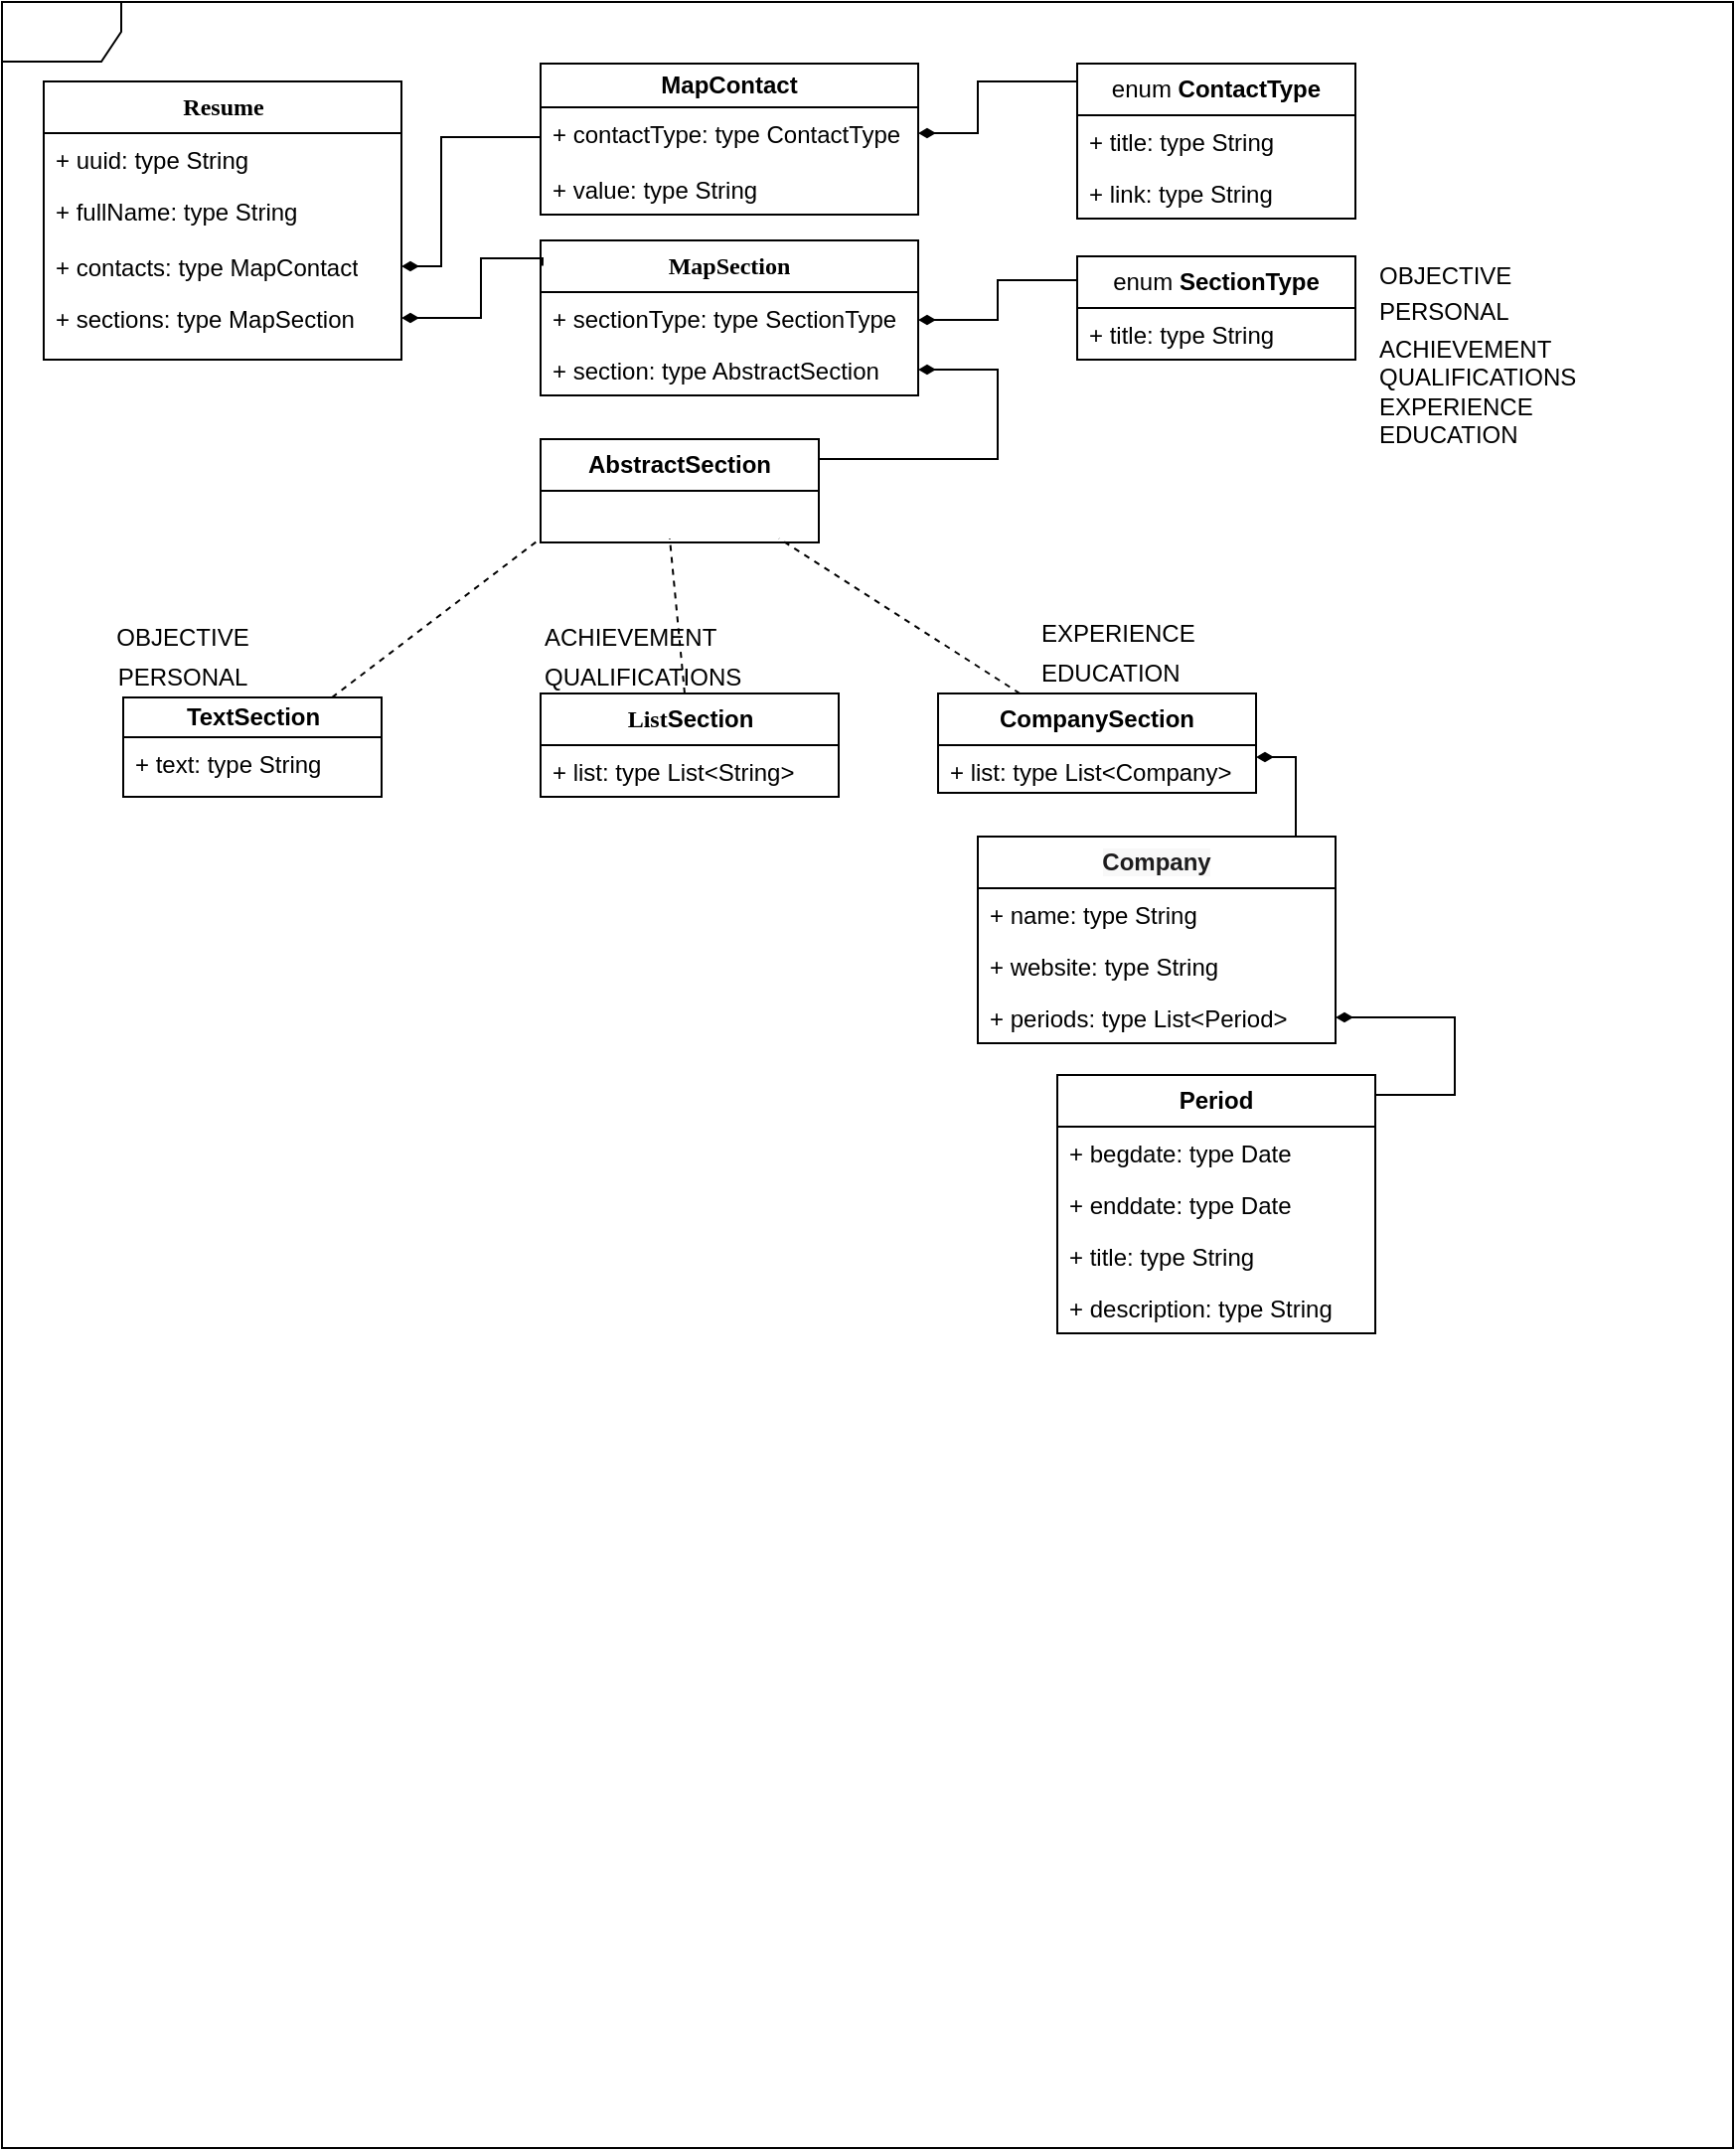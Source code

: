 <mxfile version="24.8.0">
  <diagram name="Page-1" id="c4acf3e9-155e-7222-9cf6-157b1a14988f">
    <mxGraphModel dx="1879" dy="745" grid="1" gridSize="10" guides="1" tooltips="1" connect="1" arrows="1" fold="1" page="1" pageScale="1" pageWidth="850" pageHeight="1100" background="none" math="0" shadow="0">
      <root>
        <mxCell id="0" />
        <mxCell id="1" parent="0" />
        <mxCell id="17acba5748e5396b-1" value="&lt;span style=&quot;color: rgba(0, 0, 0, 0); font-family: monospace; font-size: 0px; text-align: start; text-wrap-mode: nowrap;&quot;&gt;%3CmxGraphModel%3E%3Croot%3E%3CmxCell%20id%3D%220%22%2F%3E%3CmxCell%20id%3D%221%22%20parent%3D%220%22%2F%3E%3CmxCell%20id%3D%222%22%20value%3D%22%26lt%3Bspan%20style%3D%26quot%3Btext-align%3A%20left%3B%26quot%3B%26gt%3BOBJECTIVE%26lt%3B%2Fspan%26gt%3B%22%20style%3D%22text%3Bhtml%3D1%3Balign%3Dcenter%3BverticalAlign%3Dmiddle%3BwhiteSpace%3Dwrap%3Brounded%3D0%3B%22%20vertex%3D%221%22%20parent%3D%221%22%3E%3CmxGeometry%20x%3D%2240%22%20y%3D%22310%22%20width%3D%2260%22%20height%3D%2220%22%20as%3D%22geometry%22%2F%3E%3C%2FmxCell%3E%3C%2Froot%3E%3C%2FmxGraphModel%3E&lt;/span&gt;" style="shape=umlFrame;whiteSpace=wrap;html=1;rounded=0;shadow=0;comic=0;labelBackgroundColor=none;strokeWidth=1;fontFamily=Verdana;fontSize=10;align=center;" parent="1" vertex="1">
          <mxGeometry x="-21" width="871" height="1080" as="geometry" />
        </mxCell>
        <mxCell id="17acba5748e5396b-20" value="&lt;font style=&quot;font-size: 12px;&quot;&gt;&lt;b&gt;Resume&lt;/b&gt;&lt;/font&gt;" style="swimlane;html=1;fontStyle=0;childLayout=stackLayout;horizontal=1;startSize=26;fillColor=none;horizontalStack=0;resizeParent=1;resizeLast=0;collapsible=1;marginBottom=0;swimlaneFillColor=#ffffff;rounded=0;shadow=0;comic=0;labelBackgroundColor=none;strokeWidth=1;fontFamily=Verdana;fontSize=10;align=center;" parent="1" vertex="1">
          <mxGeometry y="40" width="180" height="140" as="geometry" />
        </mxCell>
        <mxCell id="17acba5748e5396b-21" value="+ uuid: type String" style="text;html=1;strokeColor=none;fillColor=none;align=left;verticalAlign=top;spacingLeft=4;spacingRight=4;whiteSpace=wrap;overflow=hidden;rotatable=0;points=[[0,0.5],[1,0.5]];portConstraint=eastwest;" parent="17acba5748e5396b-20" vertex="1">
          <mxGeometry y="26" width="180" height="26" as="geometry" />
        </mxCell>
        <mxCell id="17acba5748e5396b-24" value="+ fullName: type String" style="text;html=1;strokeColor=none;fillColor=none;align=left;verticalAlign=top;spacingLeft=4;spacingRight=4;whiteSpace=wrap;overflow=hidden;rotatable=0;points=[[0,0.5],[1,0.5]];portConstraint=eastwest;" parent="17acba5748e5396b-20" vertex="1">
          <mxGeometry y="52" width="180" height="28" as="geometry" />
        </mxCell>
        <mxCell id="nUuIiGJIQyJnDqIDd3Fc-6" value="+ contacts: type MapContact" style="text;strokeColor=none;fillColor=none;align=left;verticalAlign=top;spacingLeft=4;spacingRight=4;overflow=hidden;rotatable=0;points=[[0,0.5],[1,0.5]];portConstraint=eastwest;whiteSpace=wrap;html=1;" parent="17acba5748e5396b-20" vertex="1">
          <mxGeometry y="80" width="180" height="26" as="geometry" />
        </mxCell>
        <mxCell id="nUuIiGJIQyJnDqIDd3Fc-5" value="+ sections: type MapSection" style="text;strokeColor=none;fillColor=none;align=left;verticalAlign=top;spacingLeft=4;spacingRight=4;overflow=hidden;rotatable=0;points=[[0,0.5],[1,0.5]];portConstraint=eastwest;whiteSpace=wrap;html=1;" parent="17acba5748e5396b-20" vertex="1">
          <mxGeometry y="106" width="180" height="26" as="geometry" />
        </mxCell>
        <mxCell id="nUuIiGJIQyJnDqIDd3Fc-33" style="edgeStyle=orthogonalEdgeStyle;rounded=0;orthogonalLoop=1;jettySize=auto;html=1;endArrow=diamondThin;endFill=1;exitX=0.005;exitY=0.163;exitDx=0;exitDy=0;exitPerimeter=0;" parent="1" source="9hCajEY7KA2JkdDaErv1-3" target="nUuIiGJIQyJnDqIDd3Fc-5" edge="1">
          <mxGeometry relative="1" as="geometry">
            <Array as="points">
              <mxPoint x="220" y="129" />
              <mxPoint x="220" y="159" />
            </Array>
            <mxPoint x="240" y="150" as="sourcePoint" />
          </mxGeometry>
        </mxCell>
        <mxCell id="nUuIiGJIQyJnDqIDd3Fc-38" value="enum &lt;b&gt;ContactType&lt;/b&gt;" style="swimlane;fontStyle=0;childLayout=stackLayout;horizontal=1;startSize=26;fillColor=none;horizontalStack=0;resizeParent=1;resizeParentMax=0;resizeLast=0;collapsible=1;marginBottom=0;whiteSpace=wrap;html=1;" parent="1" vertex="1">
          <mxGeometry x="520" y="31" width="140" height="78" as="geometry" />
        </mxCell>
        <mxCell id="nUuIiGJIQyJnDqIDd3Fc-39" value="+ title: type String" style="text;strokeColor=none;fillColor=none;align=left;verticalAlign=top;spacingLeft=4;spacingRight=4;overflow=hidden;rotatable=0;points=[[0,0.5],[1,0.5]];portConstraint=eastwest;whiteSpace=wrap;html=1;" parent="nUuIiGJIQyJnDqIDd3Fc-38" vertex="1">
          <mxGeometry y="26" width="140" height="26" as="geometry" />
        </mxCell>
        <mxCell id="nUuIiGJIQyJnDqIDd3Fc-41" value="+ link: type String" style="text;strokeColor=none;fillColor=none;align=left;verticalAlign=top;spacingLeft=4;spacingRight=4;overflow=hidden;rotatable=0;points=[[0,0.5],[1,0.5]];portConstraint=eastwest;whiteSpace=wrap;html=1;" parent="nUuIiGJIQyJnDqIDd3Fc-38" vertex="1">
          <mxGeometry y="52" width="140" height="26" as="geometry" />
        </mxCell>
        <mxCell id="nUuIiGJIQyJnDqIDd3Fc-47" style="edgeStyle=orthogonalEdgeStyle;rounded=0;orthogonalLoop=1;jettySize=auto;html=1;endArrow=diamondThin;endFill=1;" parent="1" source="nUuIiGJIQyJnDqIDd3Fc-42" target="nUuIiGJIQyJnDqIDd3Fc-6" edge="1">
          <mxGeometry relative="1" as="geometry">
            <Array as="points">
              <mxPoint x="200" y="68" />
              <mxPoint x="200" y="133" />
            </Array>
          </mxGeometry>
        </mxCell>
        <mxCell id="nUuIiGJIQyJnDqIDd3Fc-42" value="&lt;b&gt;MapContact&lt;/b&gt;" style="swimlane;fontStyle=0;childLayout=stackLayout;horizontal=1;startSize=22;fillColor=none;horizontalStack=0;resizeParent=1;resizeParentMax=0;resizeLast=0;collapsible=1;marginBottom=0;whiteSpace=wrap;html=1;" parent="1" vertex="1">
          <mxGeometry x="250" y="31" width="190" height="76" as="geometry" />
        </mxCell>
        <mxCell id="nUuIiGJIQyJnDqIDd3Fc-43" value="+ contactType: type&amp;nbsp;&lt;span style=&quot;text-align: center;&quot;&gt;ContactType&lt;/span&gt;" style="text;strokeColor=none;fillColor=none;align=left;verticalAlign=top;spacingLeft=4;spacingRight=4;overflow=hidden;rotatable=0;points=[[0,0.5],[1,0.5]];portConstraint=eastwest;whiteSpace=wrap;html=1;" parent="nUuIiGJIQyJnDqIDd3Fc-42" vertex="1">
          <mxGeometry y="22" width="190" height="28" as="geometry" />
        </mxCell>
        <mxCell id="9hCajEY7KA2JkdDaErv1-1" value="+ value: type String" style="text;strokeColor=none;fillColor=none;align=left;verticalAlign=top;spacingLeft=4;spacingRight=4;overflow=hidden;rotatable=0;points=[[0,0.5],[1,0.5]];portConstraint=eastwest;whiteSpace=wrap;html=1;" vertex="1" parent="nUuIiGJIQyJnDqIDd3Fc-42">
          <mxGeometry y="50" width="190" height="26" as="geometry" />
        </mxCell>
        <mxCell id="nUuIiGJIQyJnDqIDd3Fc-48" style="edgeStyle=orthogonalEdgeStyle;rounded=0;orthogonalLoop=1;jettySize=auto;html=1;endArrow=diamondThin;endFill=1;" parent="1" source="nUuIiGJIQyJnDqIDd3Fc-38" target="nUuIiGJIQyJnDqIDd3Fc-43" edge="1">
          <mxGeometry relative="1" as="geometry">
            <mxPoint x="640" y="95" as="sourcePoint" />
            <Array as="points">
              <mxPoint x="470" y="40" />
              <mxPoint x="470" y="66" />
            </Array>
          </mxGeometry>
        </mxCell>
        <mxCell id="9hCajEY7KA2JkdDaErv1-3" value="&lt;span style=&quot;font-family: Verdana; text-wrap-mode: nowrap;&quot;&gt;&lt;b&gt;MapSection&lt;/b&gt;&lt;/span&gt;" style="swimlane;fontStyle=0;childLayout=stackLayout;horizontal=1;startSize=26;fillColor=none;horizontalStack=0;resizeParent=1;resizeParentMax=0;resizeLast=0;collapsible=1;marginBottom=0;whiteSpace=wrap;html=1;" vertex="1" parent="1">
          <mxGeometry x="250" y="120" width="190" height="78" as="geometry" />
        </mxCell>
        <mxCell id="9hCajEY7KA2JkdDaErv1-12" value="+ sectionType: type SectionType" style="text;strokeColor=none;fillColor=none;align=left;verticalAlign=top;spacingLeft=4;spacingRight=4;overflow=hidden;rotatable=0;points=[[0,0.5],[1,0.5]];portConstraint=eastwest;whiteSpace=wrap;html=1;" vertex="1" parent="9hCajEY7KA2JkdDaErv1-3">
          <mxGeometry y="26" width="190" height="26" as="geometry" />
        </mxCell>
        <mxCell id="9hCajEY7KA2JkdDaErv1-4" value="+ section: type AbstractSection" style="text;strokeColor=none;fillColor=none;align=left;verticalAlign=top;spacingLeft=4;spacingRight=4;overflow=hidden;rotatable=0;points=[[0,0.5],[1,0.5]];portConstraint=eastwest;whiteSpace=wrap;html=1;" vertex="1" parent="9hCajEY7KA2JkdDaErv1-3">
          <mxGeometry y="52" width="190" height="26" as="geometry" />
        </mxCell>
        <mxCell id="9hCajEY7KA2JkdDaErv1-7" value="enum&amp;nbsp;&lt;span style=&quot;text-align: left;&quot;&gt;&lt;b&gt;SectionType&lt;/b&gt;&lt;/span&gt;" style="swimlane;fontStyle=0;childLayout=stackLayout;horizontal=1;startSize=26;fillColor=none;horizontalStack=0;resizeParent=1;resizeParentMax=0;resizeLast=0;collapsible=1;marginBottom=0;whiteSpace=wrap;html=1;" vertex="1" parent="1">
          <mxGeometry x="520" y="128" width="140" height="52" as="geometry" />
        </mxCell>
        <mxCell id="9hCajEY7KA2JkdDaErv1-8" value="+ title: type String" style="text;strokeColor=none;fillColor=none;align=left;verticalAlign=top;spacingLeft=4;spacingRight=4;overflow=hidden;rotatable=0;points=[[0,0.5],[1,0.5]];portConstraint=eastwest;whiteSpace=wrap;html=1;" vertex="1" parent="9hCajEY7KA2JkdDaErv1-7">
          <mxGeometry y="26" width="140" height="26" as="geometry" />
        </mxCell>
        <mxCell id="9hCajEY7KA2JkdDaErv1-11" style="edgeStyle=orthogonalEdgeStyle;rounded=0;orthogonalLoop=1;jettySize=auto;html=1;endArrow=diamondThin;endFill=1;" edge="1" parent="1" source="9hCajEY7KA2JkdDaErv1-7" target="9hCajEY7KA2JkdDaErv1-3">
          <mxGeometry relative="1" as="geometry">
            <mxPoint x="610" y="50" as="sourcePoint" />
            <mxPoint x="538" y="76" as="targetPoint" />
            <Array as="points">
              <mxPoint x="480" y="140" />
              <mxPoint x="480" y="160" />
            </Array>
          </mxGeometry>
        </mxCell>
        <mxCell id="9hCajEY7KA2JkdDaErv1-14" value="&lt;span style=&quot;text-align: left;&quot;&gt;&lt;b&gt;AbstractSection&lt;/b&gt;&lt;/span&gt;" style="swimlane;fontStyle=0;childLayout=stackLayout;horizontal=1;startSize=26;fillColor=none;horizontalStack=0;resizeParent=1;resizeParentMax=0;resizeLast=0;collapsible=1;marginBottom=0;whiteSpace=wrap;html=1;" vertex="1" parent="1">
          <mxGeometry x="250" y="220" width="140" height="52" as="geometry" />
        </mxCell>
        <mxCell id="9hCajEY7KA2JkdDaErv1-18" value="&lt;span style=&quot;font-family: Helvetica; font-size: 12px; text-align: left; text-wrap-mode: wrap;&quot;&gt;&lt;b&gt;TextSection&lt;/b&gt;&lt;/span&gt;" style="swimlane;html=1;fontStyle=0;childLayout=stackLayout;horizontal=1;startSize=20;fillColor=none;horizontalStack=0;resizeParent=1;resizeLast=0;collapsible=1;marginBottom=0;swimlaneFillColor=#ffffff;rounded=0;shadow=0;comic=0;labelBackgroundColor=none;strokeWidth=1;fontFamily=Verdana;fontSize=10;align=center;" vertex="1" parent="1">
          <mxGeometry x="40" y="350" width="130" height="50" as="geometry" />
        </mxCell>
        <mxCell id="9hCajEY7KA2JkdDaErv1-20" value="+ text: type String" style="text;html=1;strokeColor=none;fillColor=none;align=left;verticalAlign=top;spacingLeft=4;spacingRight=4;whiteSpace=wrap;overflow=hidden;rotatable=0;points=[[0,0.5],[1,0.5]];portConstraint=eastwest;" vertex="1" parent="9hCajEY7KA2JkdDaErv1-18">
          <mxGeometry y="20" width="130" height="26" as="geometry" />
        </mxCell>
        <mxCell id="9hCajEY7KA2JkdDaErv1-21" value="&lt;b&gt;&lt;font style=&quot;font-size: 12px;&quot;&gt;List&lt;/font&gt;&lt;span style=&quot;font-family: Helvetica; font-size: 12px; text-align: left; text-wrap-mode: wrap;&quot;&gt;Section&lt;/span&gt;&lt;/b&gt;" style="swimlane;html=1;fontStyle=0;childLayout=stackLayout;horizontal=1;startSize=26;fillColor=none;horizontalStack=0;resizeParent=1;resizeLast=0;collapsible=1;marginBottom=0;swimlaneFillColor=#ffffff;rounded=0;shadow=0;comic=0;labelBackgroundColor=none;strokeWidth=1;fontFamily=Verdana;fontSize=10;align=center;" vertex="1" parent="1">
          <mxGeometry x="250" y="348" width="150" height="52" as="geometry" />
        </mxCell>
        <mxCell id="9hCajEY7KA2JkdDaErv1-23" value="+ list: type List&amp;lt;String&amp;gt;" style="text;html=1;strokeColor=none;fillColor=none;align=left;verticalAlign=top;spacingLeft=4;spacingRight=4;whiteSpace=wrap;overflow=hidden;rotatable=0;points=[[0,0.5],[1,0.5]];portConstraint=eastwest;" vertex="1" parent="9hCajEY7KA2JkdDaErv1-21">
          <mxGeometry y="26" width="150" height="26" as="geometry" />
        </mxCell>
        <mxCell id="9hCajEY7KA2JkdDaErv1-27" value="&lt;b&gt;CompanySection&lt;/b&gt;" style="swimlane;fontStyle=0;childLayout=stackLayout;horizontal=1;startSize=26;fillColor=none;horizontalStack=0;resizeParent=1;resizeParentMax=0;resizeLast=0;collapsible=1;marginBottom=0;whiteSpace=wrap;html=1;" vertex="1" parent="1">
          <mxGeometry x="450" y="348" width="160" height="50" as="geometry" />
        </mxCell>
        <mxCell id="9hCajEY7KA2JkdDaErv1-30" value="+ list: type List&amp;lt;Company&amp;gt;" style="text;strokeColor=none;fillColor=none;align=left;verticalAlign=top;spacingLeft=4;spacingRight=4;overflow=hidden;rotatable=0;points=[[0,0.5],[1,0.5]];portConstraint=eastwest;whiteSpace=wrap;html=1;" vertex="1" parent="9hCajEY7KA2JkdDaErv1-27">
          <mxGeometry y="26" width="160" height="24" as="geometry" />
        </mxCell>
        <mxCell id="9hCajEY7KA2JkdDaErv1-31" value="&lt;b style=&quot;box-sizing: inherit; color: rgb(29, 28, 29); font-family: Slack-Lato, Slack-Fractions, appleLogo, sans-serif; font-variant-ligatures: common-ligatures; text-align: left; background-color: rgb(248, 248, 248);&quot; data-stringify-type=&quot;bold&quot;&gt;&lt;font style=&quot;font-size: 12px;&quot;&gt;Company&lt;/font&gt;&lt;/b&gt;" style="swimlane;fontStyle=0;childLayout=stackLayout;horizontal=1;startSize=26;fillColor=none;horizontalStack=0;resizeParent=1;resizeParentMax=0;resizeLast=0;collapsible=1;marginBottom=0;whiteSpace=wrap;html=1;" vertex="1" parent="1">
          <mxGeometry x="470" y="420" width="180" height="104" as="geometry" />
        </mxCell>
        <mxCell id="9hCajEY7KA2JkdDaErv1-32" value="+ name: type String" style="text;strokeColor=none;fillColor=none;align=left;verticalAlign=top;spacingLeft=4;spacingRight=4;overflow=hidden;rotatable=0;points=[[0,0.5],[1,0.5]];portConstraint=eastwest;whiteSpace=wrap;html=1;" vertex="1" parent="9hCajEY7KA2JkdDaErv1-31">
          <mxGeometry y="26" width="180" height="26" as="geometry" />
        </mxCell>
        <mxCell id="9hCajEY7KA2JkdDaErv1-33" value="+ website: type&amp;nbsp;&lt;span style=&quot;text-align: center;&quot;&gt;String&lt;/span&gt;" style="text;strokeColor=none;fillColor=none;align=left;verticalAlign=top;spacingLeft=4;spacingRight=4;overflow=hidden;rotatable=0;points=[[0,0.5],[1,0.5]];portConstraint=eastwest;whiteSpace=wrap;html=1;" vertex="1" parent="9hCajEY7KA2JkdDaErv1-31">
          <mxGeometry y="52" width="180" height="26" as="geometry" />
        </mxCell>
        <mxCell id="9hCajEY7KA2JkdDaErv1-34" value="+ periods: type List&amp;lt;Period&amp;gt;" style="text;strokeColor=none;fillColor=none;align=left;verticalAlign=top;spacingLeft=4;spacingRight=4;overflow=hidden;rotatable=0;points=[[0,0.5],[1,0.5]];portConstraint=eastwest;whiteSpace=wrap;html=1;" vertex="1" parent="9hCajEY7KA2JkdDaErv1-31">
          <mxGeometry y="78" width="180" height="26" as="geometry" />
        </mxCell>
        <mxCell id="9hCajEY7KA2JkdDaErv1-35" value="&lt;b&gt;Period&lt;/b&gt;" style="swimlane;fontStyle=0;childLayout=stackLayout;horizontal=1;startSize=26;fillColor=none;horizontalStack=0;resizeParent=1;resizeParentMax=0;resizeLast=0;collapsible=1;marginBottom=0;whiteSpace=wrap;html=1;" vertex="1" parent="1">
          <mxGeometry x="510" y="540" width="160" height="130" as="geometry" />
        </mxCell>
        <mxCell id="9hCajEY7KA2JkdDaErv1-36" value="+ begdate: type Date" style="text;strokeColor=none;fillColor=none;align=left;verticalAlign=top;spacingLeft=4;spacingRight=4;overflow=hidden;rotatable=0;points=[[0,0.5],[1,0.5]];portConstraint=eastwest;whiteSpace=wrap;html=1;" vertex="1" parent="9hCajEY7KA2JkdDaErv1-35">
          <mxGeometry y="26" width="160" height="26" as="geometry" />
        </mxCell>
        <mxCell id="9hCajEY7KA2JkdDaErv1-37" value="+ enddate: type Date" style="text;strokeColor=none;fillColor=none;align=left;verticalAlign=top;spacingLeft=4;spacingRight=4;overflow=hidden;rotatable=0;points=[[0,0.5],[1,0.5]];portConstraint=eastwest;whiteSpace=wrap;html=1;" vertex="1" parent="9hCajEY7KA2JkdDaErv1-35">
          <mxGeometry y="52" width="160" height="26" as="geometry" />
        </mxCell>
        <mxCell id="9hCajEY7KA2JkdDaErv1-38" value="+ title: type String" style="text;strokeColor=none;fillColor=none;align=left;verticalAlign=top;spacingLeft=4;spacingRight=4;overflow=hidden;rotatable=0;points=[[0,0.5],[1,0.5]];portConstraint=eastwest;whiteSpace=wrap;html=1;" vertex="1" parent="9hCajEY7KA2JkdDaErv1-35">
          <mxGeometry y="78" width="160" height="26" as="geometry" />
        </mxCell>
        <mxCell id="9hCajEY7KA2JkdDaErv1-39" value="+ description: type String" style="text;strokeColor=none;fillColor=none;align=left;verticalAlign=top;spacingLeft=4;spacingRight=4;overflow=hidden;rotatable=0;points=[[0,0.5],[1,0.5]];portConstraint=eastwest;whiteSpace=wrap;html=1;" vertex="1" parent="9hCajEY7KA2JkdDaErv1-35">
          <mxGeometry y="104" width="160" height="26" as="geometry" />
        </mxCell>
        <mxCell id="9hCajEY7KA2JkdDaErv1-40" style="edgeStyle=orthogonalEdgeStyle;rounded=0;orthogonalLoop=1;jettySize=auto;html=1;endArrow=diamondThin;endFill=1;" edge="1" parent="1" source="9hCajEY7KA2JkdDaErv1-14" target="9hCajEY7KA2JkdDaErv1-4">
          <mxGeometry relative="1" as="geometry">
            <mxPoint x="550" y="150" as="sourcePoint" />
            <mxPoint x="450" y="170" as="targetPoint" />
            <Array as="points">
              <mxPoint x="480" y="230" />
              <mxPoint x="480" y="185" />
            </Array>
          </mxGeometry>
        </mxCell>
        <mxCell id="9hCajEY7KA2JkdDaErv1-41" value="&lt;span style=&quot;text-align: left;&quot;&gt;OBJECTIVE&lt;/span&gt;" style="text;html=1;align=center;verticalAlign=middle;whiteSpace=wrap;rounded=0;" vertex="1" parent="1">
          <mxGeometry x="40" y="310" width="60" height="20" as="geometry" />
        </mxCell>
        <mxCell id="9hCajEY7KA2JkdDaErv1-42" value="&lt;span style=&quot;text-align: left;&quot;&gt;PERSONAL&lt;/span&gt;" style="text;html=1;align=center;verticalAlign=middle;whiteSpace=wrap;rounded=0;" vertex="1" parent="1">
          <mxGeometry x="40" y="330" width="60" height="20" as="geometry" />
        </mxCell>
        <mxCell id="9hCajEY7KA2JkdDaErv1-43" value="&lt;span style=&quot;&quot;&gt;ACHIEVEMENT&lt;/span&gt;" style="text;html=1;align=left;verticalAlign=middle;whiteSpace=wrap;rounded=0;" vertex="1" parent="1">
          <mxGeometry x="250" y="310" width="100" height="20" as="geometry" />
        </mxCell>
        <mxCell id="9hCajEY7KA2JkdDaErv1-44" value="&lt;span style=&quot;&quot;&gt;QUALIFICATIONS&lt;/span&gt;" style="text;html=1;align=left;verticalAlign=middle;whiteSpace=wrap;rounded=0;" vertex="1" parent="1">
          <mxGeometry x="250" y="330" width="80" height="20" as="geometry" />
        </mxCell>
        <mxCell id="9hCajEY7KA2JkdDaErv1-46" value="" style="endArrow=none;dashed=1;html=1;rounded=0;exitX=0.808;exitY=0;exitDx=0;exitDy=0;exitPerimeter=0;" edge="1" parent="1" source="9hCajEY7KA2JkdDaErv1-18">
          <mxGeometry width="50" height="50" relative="1" as="geometry">
            <mxPoint x="150" y="345" as="sourcePoint" />
            <mxPoint x="250" y="270" as="targetPoint" />
          </mxGeometry>
        </mxCell>
        <mxCell id="9hCajEY7KA2JkdDaErv1-47" value="" style="endArrow=none;dashed=1;html=1;rounded=0;" edge="1" parent="1" source="9hCajEY7KA2JkdDaErv1-21">
          <mxGeometry width="50" height="50" relative="1" as="geometry">
            <mxPoint x="370" y="330" as="sourcePoint" />
            <mxPoint x="315" y="270" as="targetPoint" />
          </mxGeometry>
        </mxCell>
        <mxCell id="9hCajEY7KA2JkdDaErv1-48" value="" style="endArrow=none;dashed=1;html=1;rounded=0;" edge="1" parent="1" source="9hCajEY7KA2JkdDaErv1-27">
          <mxGeometry width="50" height="50" relative="1" as="geometry">
            <mxPoint x="310" y="550" as="sourcePoint" />
            <mxPoint x="370" y="270" as="targetPoint" />
          </mxGeometry>
        </mxCell>
        <mxCell id="9hCajEY7KA2JkdDaErv1-49" value="&lt;span style=&quot;text-align: center;&quot;&gt;EXPERIENCE&lt;/span&gt;" style="text;html=1;align=left;verticalAlign=middle;whiteSpace=wrap;rounded=0;" vertex="1" parent="1">
          <mxGeometry x="500" y="308" width="100" height="20" as="geometry" />
        </mxCell>
        <mxCell id="9hCajEY7KA2JkdDaErv1-50" value="EDUCATION" style="text;html=1;align=left;verticalAlign=middle;whiteSpace=wrap;rounded=0;" vertex="1" parent="1">
          <mxGeometry x="500" y="328" width="100" height="20" as="geometry" />
        </mxCell>
        <mxCell id="9hCajEY7KA2JkdDaErv1-52" value="&lt;h1 style=&quot;margin-top: 0px; line-height: 60%; margin-bottom: 0px;&quot;&gt;&lt;span style=&quot;font-weight: normal; font-size: 12px;&quot;&gt;&lt;span style=&quot;&quot;&gt;OB&lt;/span&gt;&lt;span style=&quot;&quot;&gt;&lt;font style=&quot;font-size: 12px;&quot;&gt;JECTIVE&lt;/font&gt;&lt;/span&gt;&lt;/span&gt;&lt;/h1&gt;&lt;h1 style=&quot;margin-top: 0px; line-height: 60%; margin-bottom: 0px;&quot;&gt;&lt;span style=&quot;background-color: initial; font-weight: normal; font-size: 12px;&quot;&gt;&lt;font style=&quot;font-size: 12px;&quot;&gt;PERSONAL&lt;/font&gt;&lt;/span&gt;&lt;/h1&gt;&lt;h1 style=&quot;margin-top: 0px; line-height: 60%; margin-bottom: 0px;&quot;&gt;&lt;span style=&quot;background-color: initial; font-weight: normal; font-size: 12px;&quot;&gt;&lt;font style=&quot;font-size: 12px;&quot;&gt;ACHIEVEMENT&lt;/font&gt;&lt;/span&gt;&lt;/h1&gt;&lt;div&gt;QUALIFICATIONS&lt;/div&gt;&lt;div&gt;&lt;span style=&quot;text-align: center;&quot;&gt;EXPERIENCE&lt;/span&gt;&lt;/div&gt;&lt;div&gt;EDUCATION&lt;span style=&quot;font-size: 12px; font-weight: 400;&quot;&gt;&lt;/span&gt;&lt;/div&gt;&lt;div&gt;&lt;span style=&quot;font-size: 12px; font-weight: 400;&quot;&gt;&lt;br&gt;&lt;/span&gt;&lt;/div&gt;" style="text;html=1;whiteSpace=wrap;overflow=hidden;rounded=0;" vertex="1" parent="1">
          <mxGeometry x="670" y="120" width="120" height="112" as="geometry" />
        </mxCell>
        <mxCell id="9hCajEY7KA2JkdDaErv1-53" style="edgeStyle=orthogonalEdgeStyle;rounded=0;orthogonalLoop=1;jettySize=auto;html=1;endArrow=diamondThin;endFill=1;exitX=0.677;exitY=0;exitDx=0;exitDy=0;exitPerimeter=0;" edge="1" parent="1" source="9hCajEY7KA2JkdDaErv1-31" target="9hCajEY7KA2JkdDaErv1-30">
          <mxGeometry relative="1" as="geometry">
            <mxPoint x="670" y="310" as="sourcePoint" />
            <mxPoint x="720" y="265" as="targetPoint" />
            <Array as="points">
              <mxPoint x="630" y="420" />
              <mxPoint x="630" y="380" />
            </Array>
          </mxGeometry>
        </mxCell>
        <mxCell id="9hCajEY7KA2JkdDaErv1-54" style="edgeStyle=orthogonalEdgeStyle;rounded=0;orthogonalLoop=1;jettySize=auto;html=1;endArrow=diamondThin;endFill=1;" edge="1" parent="1" source="9hCajEY7KA2JkdDaErv1-35" target="9hCajEY7KA2JkdDaErv1-34">
          <mxGeometry relative="1" as="geometry">
            <mxPoint x="720" y="565" as="sourcePoint" />
            <mxPoint x="770" y="520" as="targetPoint" />
            <Array as="points">
              <mxPoint x="710" y="550" />
              <mxPoint x="710" y="511" />
            </Array>
          </mxGeometry>
        </mxCell>
      </root>
    </mxGraphModel>
  </diagram>
</mxfile>

